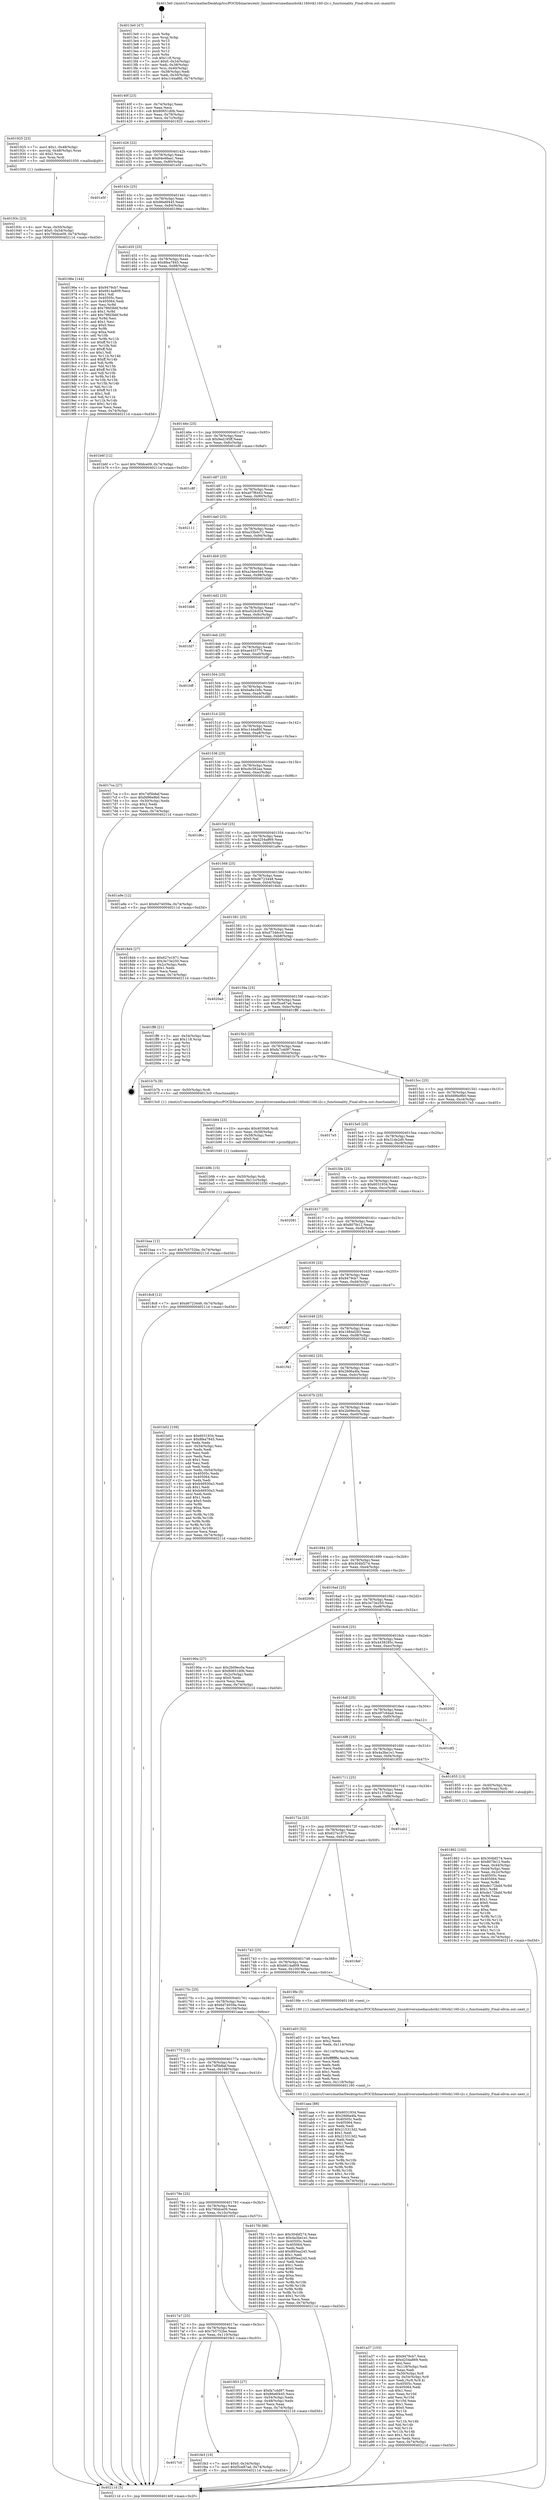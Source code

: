 digraph "0x4013e0" {
  label = "0x4013e0 (/mnt/c/Users/mathe/Desktop/tcc/POCII/binaries/extr_linuxdriversmediausbstk1160stk1160-i2c.c_functionality_Final-ollvm.out::main(0))"
  labelloc = "t"
  node[shape=record]

  Entry [label="",width=0.3,height=0.3,shape=circle,fillcolor=black,style=filled]
  "0x40140f" [label="{
     0x40140f [23]\l
     | [instrs]\l
     &nbsp;&nbsp;0x40140f \<+3\>: mov -0x74(%rbp),%eax\l
     &nbsp;&nbsp;0x401412 \<+2\>: mov %eax,%ecx\l
     &nbsp;&nbsp;0x401414 \<+6\>: sub $0x80651d0b,%ecx\l
     &nbsp;&nbsp;0x40141a \<+3\>: mov %eax,-0x78(%rbp)\l
     &nbsp;&nbsp;0x40141d \<+3\>: mov %ecx,-0x7c(%rbp)\l
     &nbsp;&nbsp;0x401420 \<+6\>: je 0000000000401925 \<main+0x545\>\l
  }"]
  "0x401925" [label="{
     0x401925 [23]\l
     | [instrs]\l
     &nbsp;&nbsp;0x401925 \<+7\>: movl $0x1,-0x48(%rbp)\l
     &nbsp;&nbsp;0x40192c \<+4\>: movslq -0x48(%rbp),%rax\l
     &nbsp;&nbsp;0x401930 \<+4\>: shl $0x2,%rax\l
     &nbsp;&nbsp;0x401934 \<+3\>: mov %rax,%rdi\l
     &nbsp;&nbsp;0x401937 \<+5\>: call 0000000000401050 \<malloc@plt\>\l
     | [calls]\l
     &nbsp;&nbsp;0x401050 \{1\} (unknown)\l
  }"]
  "0x401426" [label="{
     0x401426 [22]\l
     | [instrs]\l
     &nbsp;&nbsp;0x401426 \<+5\>: jmp 000000000040142b \<main+0x4b\>\l
     &nbsp;&nbsp;0x40142b \<+3\>: mov -0x78(%rbp),%eax\l
     &nbsp;&nbsp;0x40142e \<+5\>: sub $0x84e48aa1,%eax\l
     &nbsp;&nbsp;0x401433 \<+3\>: mov %eax,-0x80(%rbp)\l
     &nbsp;&nbsp;0x401436 \<+6\>: je 0000000000401e5f \<main+0xa7f\>\l
  }"]
  Exit [label="",width=0.3,height=0.3,shape=circle,fillcolor=black,style=filled,peripheries=2]
  "0x401e5f" [label="{
     0x401e5f\l
  }", style=dashed]
  "0x40143c" [label="{
     0x40143c [25]\l
     | [instrs]\l
     &nbsp;&nbsp;0x40143c \<+5\>: jmp 0000000000401441 \<main+0x61\>\l
     &nbsp;&nbsp;0x401441 \<+3\>: mov -0x78(%rbp),%eax\l
     &nbsp;&nbsp;0x401444 \<+5\>: sub $0x86e6f445,%eax\l
     &nbsp;&nbsp;0x401449 \<+6\>: mov %eax,-0x84(%rbp)\l
     &nbsp;&nbsp;0x40144f \<+6\>: je 000000000040196e \<main+0x58e\>\l
  }"]
  "0x4017c0" [label="{
     0x4017c0\l
  }", style=dashed]
  "0x40196e" [label="{
     0x40196e [144]\l
     | [instrs]\l
     &nbsp;&nbsp;0x40196e \<+5\>: mov $0x9479cb7,%eax\l
     &nbsp;&nbsp;0x401973 \<+5\>: mov $0x6614a809,%ecx\l
     &nbsp;&nbsp;0x401978 \<+2\>: mov $0x1,%dl\l
     &nbsp;&nbsp;0x40197a \<+7\>: mov 0x40505c,%esi\l
     &nbsp;&nbsp;0x401981 \<+7\>: mov 0x405064,%edi\l
     &nbsp;&nbsp;0x401988 \<+3\>: mov %esi,%r8d\l
     &nbsp;&nbsp;0x40198b \<+7\>: sub $0x79fd3b6f,%r8d\l
     &nbsp;&nbsp;0x401992 \<+4\>: sub $0x1,%r8d\l
     &nbsp;&nbsp;0x401996 \<+7\>: add $0x79fd3b6f,%r8d\l
     &nbsp;&nbsp;0x40199d \<+4\>: imul %r8d,%esi\l
     &nbsp;&nbsp;0x4019a1 \<+3\>: and $0x1,%esi\l
     &nbsp;&nbsp;0x4019a4 \<+3\>: cmp $0x0,%esi\l
     &nbsp;&nbsp;0x4019a7 \<+4\>: sete %r9b\l
     &nbsp;&nbsp;0x4019ab \<+3\>: cmp $0xa,%edi\l
     &nbsp;&nbsp;0x4019ae \<+4\>: setl %r10b\l
     &nbsp;&nbsp;0x4019b2 \<+3\>: mov %r9b,%r11b\l
     &nbsp;&nbsp;0x4019b5 \<+4\>: xor $0xff,%r11b\l
     &nbsp;&nbsp;0x4019b9 \<+3\>: mov %r10b,%bl\l
     &nbsp;&nbsp;0x4019bc \<+3\>: xor $0xff,%bl\l
     &nbsp;&nbsp;0x4019bf \<+3\>: xor $0x1,%dl\l
     &nbsp;&nbsp;0x4019c2 \<+3\>: mov %r11b,%r14b\l
     &nbsp;&nbsp;0x4019c5 \<+4\>: and $0xff,%r14b\l
     &nbsp;&nbsp;0x4019c9 \<+3\>: and %dl,%r9b\l
     &nbsp;&nbsp;0x4019cc \<+3\>: mov %bl,%r15b\l
     &nbsp;&nbsp;0x4019cf \<+4\>: and $0xff,%r15b\l
     &nbsp;&nbsp;0x4019d3 \<+3\>: and %dl,%r10b\l
     &nbsp;&nbsp;0x4019d6 \<+3\>: or %r9b,%r14b\l
     &nbsp;&nbsp;0x4019d9 \<+3\>: or %r10b,%r15b\l
     &nbsp;&nbsp;0x4019dc \<+3\>: xor %r15b,%r14b\l
     &nbsp;&nbsp;0x4019df \<+3\>: or %bl,%r11b\l
     &nbsp;&nbsp;0x4019e2 \<+4\>: xor $0xff,%r11b\l
     &nbsp;&nbsp;0x4019e6 \<+3\>: or $0x1,%dl\l
     &nbsp;&nbsp;0x4019e9 \<+3\>: and %dl,%r11b\l
     &nbsp;&nbsp;0x4019ec \<+3\>: or %r11b,%r14b\l
     &nbsp;&nbsp;0x4019ef \<+4\>: test $0x1,%r14b\l
     &nbsp;&nbsp;0x4019f3 \<+3\>: cmovne %ecx,%eax\l
     &nbsp;&nbsp;0x4019f6 \<+3\>: mov %eax,-0x74(%rbp)\l
     &nbsp;&nbsp;0x4019f9 \<+5\>: jmp 000000000040211d \<main+0xd3d\>\l
  }"]
  "0x401455" [label="{
     0x401455 [25]\l
     | [instrs]\l
     &nbsp;&nbsp;0x401455 \<+5\>: jmp 000000000040145a \<main+0x7a\>\l
     &nbsp;&nbsp;0x40145a \<+3\>: mov -0x78(%rbp),%eax\l
     &nbsp;&nbsp;0x40145d \<+5\>: sub $0x8fea7845,%eax\l
     &nbsp;&nbsp;0x401462 \<+6\>: mov %eax,-0x88(%rbp)\l
     &nbsp;&nbsp;0x401468 \<+6\>: je 0000000000401b6f \<main+0x78f\>\l
  }"]
  "0x401fe3" [label="{
     0x401fe3 [19]\l
     | [instrs]\l
     &nbsp;&nbsp;0x401fe3 \<+7\>: movl $0x0,-0x34(%rbp)\l
     &nbsp;&nbsp;0x401fea \<+7\>: movl $0xf5ce87ad,-0x74(%rbp)\l
     &nbsp;&nbsp;0x401ff1 \<+5\>: jmp 000000000040211d \<main+0xd3d\>\l
  }"]
  "0x401b6f" [label="{
     0x401b6f [12]\l
     | [instrs]\l
     &nbsp;&nbsp;0x401b6f \<+7\>: movl $0x790dce09,-0x74(%rbp)\l
     &nbsp;&nbsp;0x401b76 \<+5\>: jmp 000000000040211d \<main+0xd3d\>\l
  }"]
  "0x40146e" [label="{
     0x40146e [25]\l
     | [instrs]\l
     &nbsp;&nbsp;0x40146e \<+5\>: jmp 0000000000401473 \<main+0x93\>\l
     &nbsp;&nbsp;0x401473 \<+3\>: mov -0x78(%rbp),%eax\l
     &nbsp;&nbsp;0x401476 \<+5\>: sub $0x9ed195ff,%eax\l
     &nbsp;&nbsp;0x40147b \<+6\>: mov %eax,-0x8c(%rbp)\l
     &nbsp;&nbsp;0x401481 \<+6\>: je 0000000000401c8f \<main+0x8af\>\l
  }"]
  "0x401baa" [label="{
     0x401baa [12]\l
     | [instrs]\l
     &nbsp;&nbsp;0x401baa \<+7\>: movl $0x7b5752be,-0x74(%rbp)\l
     &nbsp;&nbsp;0x401bb1 \<+5\>: jmp 000000000040211d \<main+0xd3d\>\l
  }"]
  "0x401c8f" [label="{
     0x401c8f\l
  }", style=dashed]
  "0x401487" [label="{
     0x401487 [25]\l
     | [instrs]\l
     &nbsp;&nbsp;0x401487 \<+5\>: jmp 000000000040148c \<main+0xac\>\l
     &nbsp;&nbsp;0x40148c \<+3\>: mov -0x78(%rbp),%eax\l
     &nbsp;&nbsp;0x40148f \<+5\>: sub $0xa07f6443,%eax\l
     &nbsp;&nbsp;0x401494 \<+6\>: mov %eax,-0x90(%rbp)\l
     &nbsp;&nbsp;0x40149a \<+6\>: je 0000000000402111 \<main+0xd31\>\l
  }"]
  "0x401b9b" [label="{
     0x401b9b [15]\l
     | [instrs]\l
     &nbsp;&nbsp;0x401b9b \<+4\>: mov -0x50(%rbp),%rdi\l
     &nbsp;&nbsp;0x401b9f \<+6\>: mov %eax,-0x11c(%rbp)\l
     &nbsp;&nbsp;0x401ba5 \<+5\>: call 0000000000401030 \<free@plt\>\l
     | [calls]\l
     &nbsp;&nbsp;0x401030 \{1\} (unknown)\l
  }"]
  "0x402111" [label="{
     0x402111\l
  }", style=dashed]
  "0x4014a0" [label="{
     0x4014a0 [25]\l
     | [instrs]\l
     &nbsp;&nbsp;0x4014a0 \<+5\>: jmp 00000000004014a5 \<main+0xc5\>\l
     &nbsp;&nbsp;0x4014a5 \<+3\>: mov -0x78(%rbp),%eax\l
     &nbsp;&nbsp;0x4014a8 \<+5\>: sub $0xa33b4c71,%eax\l
     &nbsp;&nbsp;0x4014ad \<+6\>: mov %eax,-0x94(%rbp)\l
     &nbsp;&nbsp;0x4014b3 \<+6\>: je 0000000000401e6b \<main+0xa8b\>\l
  }"]
  "0x401b84" [label="{
     0x401b84 [23]\l
     | [instrs]\l
     &nbsp;&nbsp;0x401b84 \<+10\>: movabs $0x4030d6,%rdi\l
     &nbsp;&nbsp;0x401b8e \<+3\>: mov %eax,-0x58(%rbp)\l
     &nbsp;&nbsp;0x401b91 \<+3\>: mov -0x58(%rbp),%esi\l
     &nbsp;&nbsp;0x401b94 \<+2\>: mov $0x0,%al\l
     &nbsp;&nbsp;0x401b96 \<+5\>: call 0000000000401040 \<printf@plt\>\l
     | [calls]\l
     &nbsp;&nbsp;0x401040 \{1\} (unknown)\l
  }"]
  "0x401e6b" [label="{
     0x401e6b\l
  }", style=dashed]
  "0x4014b9" [label="{
     0x4014b9 [25]\l
     | [instrs]\l
     &nbsp;&nbsp;0x4014b9 \<+5\>: jmp 00000000004014be \<main+0xde\>\l
     &nbsp;&nbsp;0x4014be \<+3\>: mov -0x78(%rbp),%eax\l
     &nbsp;&nbsp;0x4014c1 \<+5\>: sub $0xa34ee5e4,%eax\l
     &nbsp;&nbsp;0x4014c6 \<+6\>: mov %eax,-0x98(%rbp)\l
     &nbsp;&nbsp;0x4014cc \<+6\>: je 0000000000401bb6 \<main+0x7d6\>\l
  }"]
  "0x401a37" [label="{
     0x401a37 [103]\l
     | [instrs]\l
     &nbsp;&nbsp;0x401a37 \<+5\>: mov $0x9479cb7,%ecx\l
     &nbsp;&nbsp;0x401a3c \<+5\>: mov $0xd254a869,%edx\l
     &nbsp;&nbsp;0x401a41 \<+2\>: xor %esi,%esi\l
     &nbsp;&nbsp;0x401a43 \<+6\>: mov -0x118(%rbp),%edi\l
     &nbsp;&nbsp;0x401a49 \<+3\>: imul %eax,%edi\l
     &nbsp;&nbsp;0x401a4c \<+4\>: mov -0x50(%rbp),%r8\l
     &nbsp;&nbsp;0x401a50 \<+4\>: movslq -0x54(%rbp),%r9\l
     &nbsp;&nbsp;0x401a54 \<+4\>: mov %edi,(%r8,%r9,4)\l
     &nbsp;&nbsp;0x401a58 \<+7\>: mov 0x40505c,%eax\l
     &nbsp;&nbsp;0x401a5f \<+7\>: mov 0x405064,%edi\l
     &nbsp;&nbsp;0x401a66 \<+3\>: sub $0x1,%esi\l
     &nbsp;&nbsp;0x401a69 \<+3\>: mov %eax,%r10d\l
     &nbsp;&nbsp;0x401a6c \<+3\>: add %esi,%r10d\l
     &nbsp;&nbsp;0x401a6f \<+4\>: imul %r10d,%eax\l
     &nbsp;&nbsp;0x401a73 \<+3\>: and $0x1,%eax\l
     &nbsp;&nbsp;0x401a76 \<+3\>: cmp $0x0,%eax\l
     &nbsp;&nbsp;0x401a79 \<+4\>: sete %r11b\l
     &nbsp;&nbsp;0x401a7d \<+3\>: cmp $0xa,%edi\l
     &nbsp;&nbsp;0x401a80 \<+3\>: setl %bl\l
     &nbsp;&nbsp;0x401a83 \<+3\>: mov %r11b,%r14b\l
     &nbsp;&nbsp;0x401a86 \<+3\>: and %bl,%r14b\l
     &nbsp;&nbsp;0x401a89 \<+3\>: xor %bl,%r11b\l
     &nbsp;&nbsp;0x401a8c \<+3\>: or %r11b,%r14b\l
     &nbsp;&nbsp;0x401a8f \<+4\>: test $0x1,%r14b\l
     &nbsp;&nbsp;0x401a93 \<+3\>: cmovne %edx,%ecx\l
     &nbsp;&nbsp;0x401a96 \<+3\>: mov %ecx,-0x74(%rbp)\l
     &nbsp;&nbsp;0x401a99 \<+5\>: jmp 000000000040211d \<main+0xd3d\>\l
  }"]
  "0x401bb6" [label="{
     0x401bb6\l
  }", style=dashed]
  "0x4014d2" [label="{
     0x4014d2 [25]\l
     | [instrs]\l
     &nbsp;&nbsp;0x4014d2 \<+5\>: jmp 00000000004014d7 \<main+0xf7\>\l
     &nbsp;&nbsp;0x4014d7 \<+3\>: mov -0x78(%rbp),%eax\l
     &nbsp;&nbsp;0x4014da \<+5\>: sub $0xa524cf24,%eax\l
     &nbsp;&nbsp;0x4014df \<+6\>: mov %eax,-0x9c(%rbp)\l
     &nbsp;&nbsp;0x4014e5 \<+6\>: je 0000000000401fd7 \<main+0xbf7\>\l
  }"]
  "0x401a03" [label="{
     0x401a03 [52]\l
     | [instrs]\l
     &nbsp;&nbsp;0x401a03 \<+2\>: xor %ecx,%ecx\l
     &nbsp;&nbsp;0x401a05 \<+5\>: mov $0x2,%edx\l
     &nbsp;&nbsp;0x401a0a \<+6\>: mov %edx,-0x114(%rbp)\l
     &nbsp;&nbsp;0x401a10 \<+1\>: cltd\l
     &nbsp;&nbsp;0x401a11 \<+6\>: mov -0x114(%rbp),%esi\l
     &nbsp;&nbsp;0x401a17 \<+2\>: idiv %esi\l
     &nbsp;&nbsp;0x401a19 \<+6\>: imul $0xfffffffe,%edx,%edx\l
     &nbsp;&nbsp;0x401a1f \<+2\>: mov %ecx,%edi\l
     &nbsp;&nbsp;0x401a21 \<+2\>: sub %edx,%edi\l
     &nbsp;&nbsp;0x401a23 \<+2\>: mov %ecx,%edx\l
     &nbsp;&nbsp;0x401a25 \<+3\>: sub $0x1,%edx\l
     &nbsp;&nbsp;0x401a28 \<+2\>: add %edx,%edi\l
     &nbsp;&nbsp;0x401a2a \<+2\>: sub %edi,%ecx\l
     &nbsp;&nbsp;0x401a2c \<+6\>: mov %ecx,-0x118(%rbp)\l
     &nbsp;&nbsp;0x401a32 \<+5\>: call 0000000000401160 \<next_i\>\l
     | [calls]\l
     &nbsp;&nbsp;0x401160 \{1\} (/mnt/c/Users/mathe/Desktop/tcc/POCII/binaries/extr_linuxdriversmediausbstk1160stk1160-i2c.c_functionality_Final-ollvm.out::next_i)\l
  }"]
  "0x401fd7" [label="{
     0x401fd7\l
  }", style=dashed]
  "0x4014eb" [label="{
     0x4014eb [25]\l
     | [instrs]\l
     &nbsp;&nbsp;0x4014eb \<+5\>: jmp 00000000004014f0 \<main+0x110\>\l
     &nbsp;&nbsp;0x4014f0 \<+3\>: mov -0x78(%rbp),%eax\l
     &nbsp;&nbsp;0x4014f3 \<+5\>: sub $0xae453775,%eax\l
     &nbsp;&nbsp;0x4014f8 \<+6\>: mov %eax,-0xa0(%rbp)\l
     &nbsp;&nbsp;0x4014fe \<+6\>: je 0000000000401bff \<main+0x81f\>\l
  }"]
  "0x4017a7" [label="{
     0x4017a7 [25]\l
     | [instrs]\l
     &nbsp;&nbsp;0x4017a7 \<+5\>: jmp 00000000004017ac \<main+0x3cc\>\l
     &nbsp;&nbsp;0x4017ac \<+3\>: mov -0x78(%rbp),%eax\l
     &nbsp;&nbsp;0x4017af \<+5\>: sub $0x7b5752be,%eax\l
     &nbsp;&nbsp;0x4017b4 \<+6\>: mov %eax,-0x110(%rbp)\l
     &nbsp;&nbsp;0x4017ba \<+6\>: je 0000000000401fe3 \<main+0xc03\>\l
  }"]
  "0x401bff" [label="{
     0x401bff\l
  }", style=dashed]
  "0x401504" [label="{
     0x401504 [25]\l
     | [instrs]\l
     &nbsp;&nbsp;0x401504 \<+5\>: jmp 0000000000401509 \<main+0x129\>\l
     &nbsp;&nbsp;0x401509 \<+3\>: mov -0x78(%rbp),%eax\l
     &nbsp;&nbsp;0x40150c \<+5\>: sub $0xba8e1b9c,%eax\l
     &nbsp;&nbsp;0x401511 \<+6\>: mov %eax,-0xa4(%rbp)\l
     &nbsp;&nbsp;0x401517 \<+6\>: je 0000000000401d60 \<main+0x980\>\l
  }"]
  "0x401953" [label="{
     0x401953 [27]\l
     | [instrs]\l
     &nbsp;&nbsp;0x401953 \<+5\>: mov $0xfa7cdd97,%eax\l
     &nbsp;&nbsp;0x401958 \<+5\>: mov $0x86e6f445,%ecx\l
     &nbsp;&nbsp;0x40195d \<+3\>: mov -0x54(%rbp),%edx\l
     &nbsp;&nbsp;0x401960 \<+3\>: cmp -0x48(%rbp),%edx\l
     &nbsp;&nbsp;0x401963 \<+3\>: cmovl %ecx,%eax\l
     &nbsp;&nbsp;0x401966 \<+3\>: mov %eax,-0x74(%rbp)\l
     &nbsp;&nbsp;0x401969 \<+5\>: jmp 000000000040211d \<main+0xd3d\>\l
  }"]
  "0x401d60" [label="{
     0x401d60\l
  }", style=dashed]
  "0x40151d" [label="{
     0x40151d [25]\l
     | [instrs]\l
     &nbsp;&nbsp;0x40151d \<+5\>: jmp 0000000000401522 \<main+0x142\>\l
     &nbsp;&nbsp;0x401522 \<+3\>: mov -0x78(%rbp),%eax\l
     &nbsp;&nbsp;0x401525 \<+5\>: sub $0xc144a8fd,%eax\l
     &nbsp;&nbsp;0x40152a \<+6\>: mov %eax,-0xa8(%rbp)\l
     &nbsp;&nbsp;0x401530 \<+6\>: je 00000000004017ca \<main+0x3ea\>\l
  }"]
  "0x40193c" [label="{
     0x40193c [23]\l
     | [instrs]\l
     &nbsp;&nbsp;0x40193c \<+4\>: mov %rax,-0x50(%rbp)\l
     &nbsp;&nbsp;0x401940 \<+7\>: movl $0x0,-0x54(%rbp)\l
     &nbsp;&nbsp;0x401947 \<+7\>: movl $0x790dce09,-0x74(%rbp)\l
     &nbsp;&nbsp;0x40194e \<+5\>: jmp 000000000040211d \<main+0xd3d\>\l
  }"]
  "0x4017ca" [label="{
     0x4017ca [27]\l
     | [instrs]\l
     &nbsp;&nbsp;0x4017ca \<+5\>: mov $0x74f5b8af,%eax\l
     &nbsp;&nbsp;0x4017cf \<+5\>: mov $0xfd96e9b0,%ecx\l
     &nbsp;&nbsp;0x4017d4 \<+3\>: mov -0x30(%rbp),%edx\l
     &nbsp;&nbsp;0x4017d7 \<+3\>: cmp $0x2,%edx\l
     &nbsp;&nbsp;0x4017da \<+3\>: cmovne %ecx,%eax\l
     &nbsp;&nbsp;0x4017dd \<+3\>: mov %eax,-0x74(%rbp)\l
     &nbsp;&nbsp;0x4017e0 \<+5\>: jmp 000000000040211d \<main+0xd3d\>\l
  }"]
  "0x401536" [label="{
     0x401536 [25]\l
     | [instrs]\l
     &nbsp;&nbsp;0x401536 \<+5\>: jmp 000000000040153b \<main+0x15b\>\l
     &nbsp;&nbsp;0x40153b \<+3\>: mov -0x78(%rbp),%eax\l
     &nbsp;&nbsp;0x40153e \<+5\>: sub $0xcbc582aa,%eax\l
     &nbsp;&nbsp;0x401543 \<+6\>: mov %eax,-0xac(%rbp)\l
     &nbsp;&nbsp;0x401549 \<+6\>: je 0000000000401d6c \<main+0x98c\>\l
  }"]
  "0x40211d" [label="{
     0x40211d [5]\l
     | [instrs]\l
     &nbsp;&nbsp;0x40211d \<+5\>: jmp 000000000040140f \<main+0x2f\>\l
  }"]
  "0x4013e0" [label="{
     0x4013e0 [47]\l
     | [instrs]\l
     &nbsp;&nbsp;0x4013e0 \<+1\>: push %rbp\l
     &nbsp;&nbsp;0x4013e1 \<+3\>: mov %rsp,%rbp\l
     &nbsp;&nbsp;0x4013e4 \<+2\>: push %r15\l
     &nbsp;&nbsp;0x4013e6 \<+2\>: push %r14\l
     &nbsp;&nbsp;0x4013e8 \<+2\>: push %r13\l
     &nbsp;&nbsp;0x4013ea \<+2\>: push %r12\l
     &nbsp;&nbsp;0x4013ec \<+1\>: push %rbx\l
     &nbsp;&nbsp;0x4013ed \<+7\>: sub $0x118,%rsp\l
     &nbsp;&nbsp;0x4013f4 \<+7\>: movl $0x0,-0x34(%rbp)\l
     &nbsp;&nbsp;0x4013fb \<+3\>: mov %edi,-0x38(%rbp)\l
     &nbsp;&nbsp;0x4013fe \<+4\>: mov %rsi,-0x40(%rbp)\l
     &nbsp;&nbsp;0x401402 \<+3\>: mov -0x38(%rbp),%edi\l
     &nbsp;&nbsp;0x401405 \<+3\>: mov %edi,-0x30(%rbp)\l
     &nbsp;&nbsp;0x401408 \<+7\>: movl $0xc144a8fd,-0x74(%rbp)\l
  }"]
  "0x401862" [label="{
     0x401862 [102]\l
     | [instrs]\l
     &nbsp;&nbsp;0x401862 \<+5\>: mov $0x304bf274,%ecx\l
     &nbsp;&nbsp;0x401867 \<+5\>: mov $0x807fe12,%edx\l
     &nbsp;&nbsp;0x40186c \<+3\>: mov %eax,-0x44(%rbp)\l
     &nbsp;&nbsp;0x40186f \<+3\>: mov -0x44(%rbp),%eax\l
     &nbsp;&nbsp;0x401872 \<+3\>: mov %eax,-0x2c(%rbp)\l
     &nbsp;&nbsp;0x401875 \<+7\>: mov 0x40505c,%eax\l
     &nbsp;&nbsp;0x40187c \<+7\>: mov 0x405064,%esi\l
     &nbsp;&nbsp;0x401883 \<+3\>: mov %eax,%r8d\l
     &nbsp;&nbsp;0x401886 \<+7\>: add $0xde172bdd,%r8d\l
     &nbsp;&nbsp;0x40188d \<+4\>: sub $0x1,%r8d\l
     &nbsp;&nbsp;0x401891 \<+7\>: sub $0xde172bdd,%r8d\l
     &nbsp;&nbsp;0x401898 \<+4\>: imul %r8d,%eax\l
     &nbsp;&nbsp;0x40189c \<+3\>: and $0x1,%eax\l
     &nbsp;&nbsp;0x40189f \<+3\>: cmp $0x0,%eax\l
     &nbsp;&nbsp;0x4018a2 \<+4\>: sete %r9b\l
     &nbsp;&nbsp;0x4018a6 \<+3\>: cmp $0xa,%esi\l
     &nbsp;&nbsp;0x4018a9 \<+4\>: setl %r10b\l
     &nbsp;&nbsp;0x4018ad \<+3\>: mov %r9b,%r11b\l
     &nbsp;&nbsp;0x4018b0 \<+3\>: and %r10b,%r11b\l
     &nbsp;&nbsp;0x4018b3 \<+3\>: xor %r10b,%r9b\l
     &nbsp;&nbsp;0x4018b6 \<+3\>: or %r9b,%r11b\l
     &nbsp;&nbsp;0x4018b9 \<+4\>: test $0x1,%r11b\l
     &nbsp;&nbsp;0x4018bd \<+3\>: cmovne %edx,%ecx\l
     &nbsp;&nbsp;0x4018c0 \<+3\>: mov %ecx,-0x74(%rbp)\l
     &nbsp;&nbsp;0x4018c3 \<+5\>: jmp 000000000040211d \<main+0xd3d\>\l
  }"]
  "0x401d6c" [label="{
     0x401d6c\l
  }", style=dashed]
  "0x40154f" [label="{
     0x40154f [25]\l
     | [instrs]\l
     &nbsp;&nbsp;0x40154f \<+5\>: jmp 0000000000401554 \<main+0x174\>\l
     &nbsp;&nbsp;0x401554 \<+3\>: mov -0x78(%rbp),%eax\l
     &nbsp;&nbsp;0x401557 \<+5\>: sub $0xd254a869,%eax\l
     &nbsp;&nbsp;0x40155c \<+6\>: mov %eax,-0xb0(%rbp)\l
     &nbsp;&nbsp;0x401562 \<+6\>: je 0000000000401a9e \<main+0x6be\>\l
  }"]
  "0x40178e" [label="{
     0x40178e [25]\l
     | [instrs]\l
     &nbsp;&nbsp;0x40178e \<+5\>: jmp 0000000000401793 \<main+0x3b3\>\l
     &nbsp;&nbsp;0x401793 \<+3\>: mov -0x78(%rbp),%eax\l
     &nbsp;&nbsp;0x401796 \<+5\>: sub $0x790dce09,%eax\l
     &nbsp;&nbsp;0x40179b \<+6\>: mov %eax,-0x10c(%rbp)\l
     &nbsp;&nbsp;0x4017a1 \<+6\>: je 0000000000401953 \<main+0x573\>\l
  }"]
  "0x401a9e" [label="{
     0x401a9e [12]\l
     | [instrs]\l
     &nbsp;&nbsp;0x401a9e \<+7\>: movl $0x6d74059a,-0x74(%rbp)\l
     &nbsp;&nbsp;0x401aa5 \<+5\>: jmp 000000000040211d \<main+0xd3d\>\l
  }"]
  "0x401568" [label="{
     0x401568 [25]\l
     | [instrs]\l
     &nbsp;&nbsp;0x401568 \<+5\>: jmp 000000000040156d \<main+0x18d\>\l
     &nbsp;&nbsp;0x40156d \<+3\>: mov -0x78(%rbp),%eax\l
     &nbsp;&nbsp;0x401570 \<+5\>: sub $0xd6723448,%eax\l
     &nbsp;&nbsp;0x401575 \<+6\>: mov %eax,-0xb4(%rbp)\l
     &nbsp;&nbsp;0x40157b \<+6\>: je 00000000004018d4 \<main+0x4f4\>\l
  }"]
  "0x4017fd" [label="{
     0x4017fd [88]\l
     | [instrs]\l
     &nbsp;&nbsp;0x4017fd \<+5\>: mov $0x304bf274,%eax\l
     &nbsp;&nbsp;0x401802 \<+5\>: mov $0x4a3be1e1,%ecx\l
     &nbsp;&nbsp;0x401807 \<+7\>: mov 0x40505c,%edx\l
     &nbsp;&nbsp;0x40180e \<+7\>: mov 0x405064,%esi\l
     &nbsp;&nbsp;0x401815 \<+2\>: mov %edx,%edi\l
     &nbsp;&nbsp;0x401817 \<+6\>: add $0x895ea245,%edi\l
     &nbsp;&nbsp;0x40181d \<+3\>: sub $0x1,%edi\l
     &nbsp;&nbsp;0x401820 \<+6\>: sub $0x895ea245,%edi\l
     &nbsp;&nbsp;0x401826 \<+3\>: imul %edi,%edx\l
     &nbsp;&nbsp;0x401829 \<+3\>: and $0x1,%edx\l
     &nbsp;&nbsp;0x40182c \<+3\>: cmp $0x0,%edx\l
     &nbsp;&nbsp;0x40182f \<+4\>: sete %r8b\l
     &nbsp;&nbsp;0x401833 \<+3\>: cmp $0xa,%esi\l
     &nbsp;&nbsp;0x401836 \<+4\>: setl %r9b\l
     &nbsp;&nbsp;0x40183a \<+3\>: mov %r8b,%r10b\l
     &nbsp;&nbsp;0x40183d \<+3\>: and %r9b,%r10b\l
     &nbsp;&nbsp;0x401840 \<+3\>: xor %r9b,%r8b\l
     &nbsp;&nbsp;0x401843 \<+3\>: or %r8b,%r10b\l
     &nbsp;&nbsp;0x401846 \<+4\>: test $0x1,%r10b\l
     &nbsp;&nbsp;0x40184a \<+3\>: cmovne %ecx,%eax\l
     &nbsp;&nbsp;0x40184d \<+3\>: mov %eax,-0x74(%rbp)\l
     &nbsp;&nbsp;0x401850 \<+5\>: jmp 000000000040211d \<main+0xd3d\>\l
  }"]
  "0x4018d4" [label="{
     0x4018d4 [27]\l
     | [instrs]\l
     &nbsp;&nbsp;0x4018d4 \<+5\>: mov $0x627e1871,%eax\l
     &nbsp;&nbsp;0x4018d9 \<+5\>: mov $0x3e73e250,%ecx\l
     &nbsp;&nbsp;0x4018de \<+3\>: mov -0x2c(%rbp),%edx\l
     &nbsp;&nbsp;0x4018e1 \<+3\>: cmp $0x1,%edx\l
     &nbsp;&nbsp;0x4018e4 \<+3\>: cmovl %ecx,%eax\l
     &nbsp;&nbsp;0x4018e7 \<+3\>: mov %eax,-0x74(%rbp)\l
     &nbsp;&nbsp;0x4018ea \<+5\>: jmp 000000000040211d \<main+0xd3d\>\l
  }"]
  "0x401581" [label="{
     0x401581 [25]\l
     | [instrs]\l
     &nbsp;&nbsp;0x401581 \<+5\>: jmp 0000000000401586 \<main+0x1a6\>\l
     &nbsp;&nbsp;0x401586 \<+3\>: mov -0x78(%rbp),%eax\l
     &nbsp;&nbsp;0x401589 \<+5\>: sub $0xd7346cc0,%eax\l
     &nbsp;&nbsp;0x40158e \<+6\>: mov %eax,-0xb8(%rbp)\l
     &nbsp;&nbsp;0x401594 \<+6\>: je 00000000004020a0 \<main+0xcc0\>\l
  }"]
  "0x401775" [label="{
     0x401775 [25]\l
     | [instrs]\l
     &nbsp;&nbsp;0x401775 \<+5\>: jmp 000000000040177a \<main+0x39a\>\l
     &nbsp;&nbsp;0x40177a \<+3\>: mov -0x78(%rbp),%eax\l
     &nbsp;&nbsp;0x40177d \<+5\>: sub $0x74f5b8af,%eax\l
     &nbsp;&nbsp;0x401782 \<+6\>: mov %eax,-0x108(%rbp)\l
     &nbsp;&nbsp;0x401788 \<+6\>: je 00000000004017fd \<main+0x41d\>\l
  }"]
  "0x4020a0" [label="{
     0x4020a0\l
  }", style=dashed]
  "0x40159a" [label="{
     0x40159a [25]\l
     | [instrs]\l
     &nbsp;&nbsp;0x40159a \<+5\>: jmp 000000000040159f \<main+0x1bf\>\l
     &nbsp;&nbsp;0x40159f \<+3\>: mov -0x78(%rbp),%eax\l
     &nbsp;&nbsp;0x4015a2 \<+5\>: sub $0xf5ce87ad,%eax\l
     &nbsp;&nbsp;0x4015a7 \<+6\>: mov %eax,-0xbc(%rbp)\l
     &nbsp;&nbsp;0x4015ad \<+6\>: je 0000000000401ff6 \<main+0xc16\>\l
  }"]
  "0x401aaa" [label="{
     0x401aaa [88]\l
     | [instrs]\l
     &nbsp;&nbsp;0x401aaa \<+5\>: mov $0x6031934,%eax\l
     &nbsp;&nbsp;0x401aaf \<+5\>: mov $0x29d6a4fa,%ecx\l
     &nbsp;&nbsp;0x401ab4 \<+7\>: mov 0x40505c,%edx\l
     &nbsp;&nbsp;0x401abb \<+7\>: mov 0x405064,%esi\l
     &nbsp;&nbsp;0x401ac2 \<+2\>: mov %edx,%edi\l
     &nbsp;&nbsp;0x401ac4 \<+6\>: add $0x215313d2,%edi\l
     &nbsp;&nbsp;0x401aca \<+3\>: sub $0x1,%edi\l
     &nbsp;&nbsp;0x401acd \<+6\>: sub $0x215313d2,%edi\l
     &nbsp;&nbsp;0x401ad3 \<+3\>: imul %edi,%edx\l
     &nbsp;&nbsp;0x401ad6 \<+3\>: and $0x1,%edx\l
     &nbsp;&nbsp;0x401ad9 \<+3\>: cmp $0x0,%edx\l
     &nbsp;&nbsp;0x401adc \<+4\>: sete %r8b\l
     &nbsp;&nbsp;0x401ae0 \<+3\>: cmp $0xa,%esi\l
     &nbsp;&nbsp;0x401ae3 \<+4\>: setl %r9b\l
     &nbsp;&nbsp;0x401ae7 \<+3\>: mov %r8b,%r10b\l
     &nbsp;&nbsp;0x401aea \<+3\>: and %r9b,%r10b\l
     &nbsp;&nbsp;0x401aed \<+3\>: xor %r9b,%r8b\l
     &nbsp;&nbsp;0x401af0 \<+3\>: or %r8b,%r10b\l
     &nbsp;&nbsp;0x401af3 \<+4\>: test $0x1,%r10b\l
     &nbsp;&nbsp;0x401af7 \<+3\>: cmovne %ecx,%eax\l
     &nbsp;&nbsp;0x401afa \<+3\>: mov %eax,-0x74(%rbp)\l
     &nbsp;&nbsp;0x401afd \<+5\>: jmp 000000000040211d \<main+0xd3d\>\l
  }"]
  "0x401ff6" [label="{
     0x401ff6 [21]\l
     | [instrs]\l
     &nbsp;&nbsp;0x401ff6 \<+3\>: mov -0x34(%rbp),%eax\l
     &nbsp;&nbsp;0x401ff9 \<+7\>: add $0x118,%rsp\l
     &nbsp;&nbsp;0x402000 \<+1\>: pop %rbx\l
     &nbsp;&nbsp;0x402001 \<+2\>: pop %r12\l
     &nbsp;&nbsp;0x402003 \<+2\>: pop %r13\l
     &nbsp;&nbsp;0x402005 \<+2\>: pop %r14\l
     &nbsp;&nbsp;0x402007 \<+2\>: pop %r15\l
     &nbsp;&nbsp;0x402009 \<+1\>: pop %rbp\l
     &nbsp;&nbsp;0x40200a \<+1\>: ret\l
  }"]
  "0x4015b3" [label="{
     0x4015b3 [25]\l
     | [instrs]\l
     &nbsp;&nbsp;0x4015b3 \<+5\>: jmp 00000000004015b8 \<main+0x1d8\>\l
     &nbsp;&nbsp;0x4015b8 \<+3\>: mov -0x78(%rbp),%eax\l
     &nbsp;&nbsp;0x4015bb \<+5\>: sub $0xfa7cdd97,%eax\l
     &nbsp;&nbsp;0x4015c0 \<+6\>: mov %eax,-0xc0(%rbp)\l
     &nbsp;&nbsp;0x4015c6 \<+6\>: je 0000000000401b7b \<main+0x79b\>\l
  }"]
  "0x40175c" [label="{
     0x40175c [25]\l
     | [instrs]\l
     &nbsp;&nbsp;0x40175c \<+5\>: jmp 0000000000401761 \<main+0x381\>\l
     &nbsp;&nbsp;0x401761 \<+3\>: mov -0x78(%rbp),%eax\l
     &nbsp;&nbsp;0x401764 \<+5\>: sub $0x6d74059a,%eax\l
     &nbsp;&nbsp;0x401769 \<+6\>: mov %eax,-0x104(%rbp)\l
     &nbsp;&nbsp;0x40176f \<+6\>: je 0000000000401aaa \<main+0x6ca\>\l
  }"]
  "0x401b7b" [label="{
     0x401b7b [9]\l
     | [instrs]\l
     &nbsp;&nbsp;0x401b7b \<+4\>: mov -0x50(%rbp),%rdi\l
     &nbsp;&nbsp;0x401b7f \<+5\>: call 00000000004013c0 \<functionality\>\l
     | [calls]\l
     &nbsp;&nbsp;0x4013c0 \{1\} (/mnt/c/Users/mathe/Desktop/tcc/POCII/binaries/extr_linuxdriversmediausbstk1160stk1160-i2c.c_functionality_Final-ollvm.out::functionality)\l
  }"]
  "0x4015cc" [label="{
     0x4015cc [25]\l
     | [instrs]\l
     &nbsp;&nbsp;0x4015cc \<+5\>: jmp 00000000004015d1 \<main+0x1f1\>\l
     &nbsp;&nbsp;0x4015d1 \<+3\>: mov -0x78(%rbp),%eax\l
     &nbsp;&nbsp;0x4015d4 \<+5\>: sub $0xfd96e9b0,%eax\l
     &nbsp;&nbsp;0x4015d9 \<+6\>: mov %eax,-0xc4(%rbp)\l
     &nbsp;&nbsp;0x4015df \<+6\>: je 00000000004017e5 \<main+0x405\>\l
  }"]
  "0x4019fe" [label="{
     0x4019fe [5]\l
     | [instrs]\l
     &nbsp;&nbsp;0x4019fe \<+5\>: call 0000000000401160 \<next_i\>\l
     | [calls]\l
     &nbsp;&nbsp;0x401160 \{1\} (/mnt/c/Users/mathe/Desktop/tcc/POCII/binaries/extr_linuxdriversmediausbstk1160stk1160-i2c.c_functionality_Final-ollvm.out::next_i)\l
  }"]
  "0x4017e5" [label="{
     0x4017e5\l
  }", style=dashed]
  "0x4015e5" [label="{
     0x4015e5 [25]\l
     | [instrs]\l
     &nbsp;&nbsp;0x4015e5 \<+5\>: jmp 00000000004015ea \<main+0x20a\>\l
     &nbsp;&nbsp;0x4015ea \<+3\>: mov -0x78(%rbp),%eax\l
     &nbsp;&nbsp;0x4015ed \<+5\>: sub $0x31de2d0,%eax\l
     &nbsp;&nbsp;0x4015f2 \<+6\>: mov %eax,-0xc8(%rbp)\l
     &nbsp;&nbsp;0x4015f8 \<+6\>: je 0000000000401be4 \<main+0x804\>\l
  }"]
  "0x401743" [label="{
     0x401743 [25]\l
     | [instrs]\l
     &nbsp;&nbsp;0x401743 \<+5\>: jmp 0000000000401748 \<main+0x368\>\l
     &nbsp;&nbsp;0x401748 \<+3\>: mov -0x78(%rbp),%eax\l
     &nbsp;&nbsp;0x40174b \<+5\>: sub $0x6614a809,%eax\l
     &nbsp;&nbsp;0x401750 \<+6\>: mov %eax,-0x100(%rbp)\l
     &nbsp;&nbsp;0x401756 \<+6\>: je 00000000004019fe \<main+0x61e\>\l
  }"]
  "0x401be4" [label="{
     0x401be4\l
  }", style=dashed]
  "0x4015fe" [label="{
     0x4015fe [25]\l
     | [instrs]\l
     &nbsp;&nbsp;0x4015fe \<+5\>: jmp 0000000000401603 \<main+0x223\>\l
     &nbsp;&nbsp;0x401603 \<+3\>: mov -0x78(%rbp),%eax\l
     &nbsp;&nbsp;0x401606 \<+5\>: sub $0x6031934,%eax\l
     &nbsp;&nbsp;0x40160b \<+6\>: mov %eax,-0xcc(%rbp)\l
     &nbsp;&nbsp;0x401611 \<+6\>: je 0000000000402081 \<main+0xca1\>\l
  }"]
  "0x4018ef" [label="{
     0x4018ef\l
  }", style=dashed]
  "0x402081" [label="{
     0x402081\l
  }", style=dashed]
  "0x401617" [label="{
     0x401617 [25]\l
     | [instrs]\l
     &nbsp;&nbsp;0x401617 \<+5\>: jmp 000000000040161c \<main+0x23c\>\l
     &nbsp;&nbsp;0x40161c \<+3\>: mov -0x78(%rbp),%eax\l
     &nbsp;&nbsp;0x40161f \<+5\>: sub $0x807fe12,%eax\l
     &nbsp;&nbsp;0x401624 \<+6\>: mov %eax,-0xd0(%rbp)\l
     &nbsp;&nbsp;0x40162a \<+6\>: je 00000000004018c8 \<main+0x4e8\>\l
  }"]
  "0x40172a" [label="{
     0x40172a [25]\l
     | [instrs]\l
     &nbsp;&nbsp;0x40172a \<+5\>: jmp 000000000040172f \<main+0x34f\>\l
     &nbsp;&nbsp;0x40172f \<+3\>: mov -0x78(%rbp),%eax\l
     &nbsp;&nbsp;0x401732 \<+5\>: sub $0x627e1871,%eax\l
     &nbsp;&nbsp;0x401737 \<+6\>: mov %eax,-0xfc(%rbp)\l
     &nbsp;&nbsp;0x40173d \<+6\>: je 00000000004018ef \<main+0x50f\>\l
  }"]
  "0x4018c8" [label="{
     0x4018c8 [12]\l
     | [instrs]\l
     &nbsp;&nbsp;0x4018c8 \<+7\>: movl $0xd6723448,-0x74(%rbp)\l
     &nbsp;&nbsp;0x4018cf \<+5\>: jmp 000000000040211d \<main+0xd3d\>\l
  }"]
  "0x401630" [label="{
     0x401630 [25]\l
     | [instrs]\l
     &nbsp;&nbsp;0x401630 \<+5\>: jmp 0000000000401635 \<main+0x255\>\l
     &nbsp;&nbsp;0x401635 \<+3\>: mov -0x78(%rbp),%eax\l
     &nbsp;&nbsp;0x401638 \<+5\>: sub $0x9479cb7,%eax\l
     &nbsp;&nbsp;0x40163d \<+6\>: mov %eax,-0xd4(%rbp)\l
     &nbsp;&nbsp;0x401643 \<+6\>: je 0000000000402027 \<main+0xc47\>\l
  }"]
  "0x401eb2" [label="{
     0x401eb2\l
  }", style=dashed]
  "0x402027" [label="{
     0x402027\l
  }", style=dashed]
  "0x401649" [label="{
     0x401649 [25]\l
     | [instrs]\l
     &nbsp;&nbsp;0x401649 \<+5\>: jmp 000000000040164e \<main+0x26e\>\l
     &nbsp;&nbsp;0x40164e \<+3\>: mov -0x78(%rbp),%eax\l
     &nbsp;&nbsp;0x401651 \<+5\>: sub $0x1684d283,%eax\l
     &nbsp;&nbsp;0x401656 \<+6\>: mov %eax,-0xd8(%rbp)\l
     &nbsp;&nbsp;0x40165c \<+6\>: je 0000000000401f42 \<main+0xb62\>\l
  }"]
  "0x401711" [label="{
     0x401711 [25]\l
     | [instrs]\l
     &nbsp;&nbsp;0x401711 \<+5\>: jmp 0000000000401716 \<main+0x336\>\l
     &nbsp;&nbsp;0x401716 \<+3\>: mov -0x78(%rbp),%eax\l
     &nbsp;&nbsp;0x401719 \<+5\>: sub $0x5137daa1,%eax\l
     &nbsp;&nbsp;0x40171e \<+6\>: mov %eax,-0xf8(%rbp)\l
     &nbsp;&nbsp;0x401724 \<+6\>: je 0000000000401eb2 \<main+0xad2\>\l
  }"]
  "0x401f42" [label="{
     0x401f42\l
  }", style=dashed]
  "0x401662" [label="{
     0x401662 [25]\l
     | [instrs]\l
     &nbsp;&nbsp;0x401662 \<+5\>: jmp 0000000000401667 \<main+0x287\>\l
     &nbsp;&nbsp;0x401667 \<+3\>: mov -0x78(%rbp),%eax\l
     &nbsp;&nbsp;0x40166a \<+5\>: sub $0x29d6a4fa,%eax\l
     &nbsp;&nbsp;0x40166f \<+6\>: mov %eax,-0xdc(%rbp)\l
     &nbsp;&nbsp;0x401675 \<+6\>: je 0000000000401b02 \<main+0x722\>\l
  }"]
  "0x401855" [label="{
     0x401855 [13]\l
     | [instrs]\l
     &nbsp;&nbsp;0x401855 \<+4\>: mov -0x40(%rbp),%rax\l
     &nbsp;&nbsp;0x401859 \<+4\>: mov 0x8(%rax),%rdi\l
     &nbsp;&nbsp;0x40185d \<+5\>: call 0000000000401060 \<atoi@plt\>\l
     | [calls]\l
     &nbsp;&nbsp;0x401060 \{1\} (unknown)\l
  }"]
  "0x401b02" [label="{
     0x401b02 [109]\l
     | [instrs]\l
     &nbsp;&nbsp;0x401b02 \<+5\>: mov $0x6031934,%eax\l
     &nbsp;&nbsp;0x401b07 \<+5\>: mov $0x8fea7845,%ecx\l
     &nbsp;&nbsp;0x401b0c \<+2\>: xor %edx,%edx\l
     &nbsp;&nbsp;0x401b0e \<+3\>: mov -0x54(%rbp),%esi\l
     &nbsp;&nbsp;0x401b11 \<+2\>: mov %edx,%edi\l
     &nbsp;&nbsp;0x401b13 \<+2\>: sub %esi,%edi\l
     &nbsp;&nbsp;0x401b15 \<+2\>: mov %edx,%esi\l
     &nbsp;&nbsp;0x401b17 \<+3\>: sub $0x1,%esi\l
     &nbsp;&nbsp;0x401b1a \<+2\>: add %esi,%edi\l
     &nbsp;&nbsp;0x401b1c \<+2\>: sub %edi,%edx\l
     &nbsp;&nbsp;0x401b1e \<+3\>: mov %edx,-0x54(%rbp)\l
     &nbsp;&nbsp;0x401b21 \<+7\>: mov 0x40505c,%edx\l
     &nbsp;&nbsp;0x401b28 \<+7\>: mov 0x405064,%esi\l
     &nbsp;&nbsp;0x401b2f \<+2\>: mov %edx,%edi\l
     &nbsp;&nbsp;0x401b31 \<+6\>: sub $0xb46930a3,%edi\l
     &nbsp;&nbsp;0x401b37 \<+3\>: sub $0x1,%edi\l
     &nbsp;&nbsp;0x401b3a \<+6\>: add $0xb46930a3,%edi\l
     &nbsp;&nbsp;0x401b40 \<+3\>: imul %edi,%edx\l
     &nbsp;&nbsp;0x401b43 \<+3\>: and $0x1,%edx\l
     &nbsp;&nbsp;0x401b46 \<+3\>: cmp $0x0,%edx\l
     &nbsp;&nbsp;0x401b49 \<+4\>: sete %r8b\l
     &nbsp;&nbsp;0x401b4d \<+3\>: cmp $0xa,%esi\l
     &nbsp;&nbsp;0x401b50 \<+4\>: setl %r9b\l
     &nbsp;&nbsp;0x401b54 \<+3\>: mov %r8b,%r10b\l
     &nbsp;&nbsp;0x401b57 \<+3\>: and %r9b,%r10b\l
     &nbsp;&nbsp;0x401b5a \<+3\>: xor %r9b,%r8b\l
     &nbsp;&nbsp;0x401b5d \<+3\>: or %r8b,%r10b\l
     &nbsp;&nbsp;0x401b60 \<+4\>: test $0x1,%r10b\l
     &nbsp;&nbsp;0x401b64 \<+3\>: cmovne %ecx,%eax\l
     &nbsp;&nbsp;0x401b67 \<+3\>: mov %eax,-0x74(%rbp)\l
     &nbsp;&nbsp;0x401b6a \<+5\>: jmp 000000000040211d \<main+0xd3d\>\l
  }"]
  "0x40167b" [label="{
     0x40167b [25]\l
     | [instrs]\l
     &nbsp;&nbsp;0x40167b \<+5\>: jmp 0000000000401680 \<main+0x2a0\>\l
     &nbsp;&nbsp;0x401680 \<+3\>: mov -0x78(%rbp),%eax\l
     &nbsp;&nbsp;0x401683 \<+5\>: sub $0x2b09ec0a,%eax\l
     &nbsp;&nbsp;0x401688 \<+6\>: mov %eax,-0xe0(%rbp)\l
     &nbsp;&nbsp;0x40168e \<+6\>: je 0000000000401ea6 \<main+0xac6\>\l
  }"]
  "0x4016f8" [label="{
     0x4016f8 [25]\l
     | [instrs]\l
     &nbsp;&nbsp;0x4016f8 \<+5\>: jmp 00000000004016fd \<main+0x31d\>\l
     &nbsp;&nbsp;0x4016fd \<+3\>: mov -0x78(%rbp),%eax\l
     &nbsp;&nbsp;0x401700 \<+5\>: sub $0x4a3be1e1,%eax\l
     &nbsp;&nbsp;0x401705 \<+6\>: mov %eax,-0xf4(%rbp)\l
     &nbsp;&nbsp;0x40170b \<+6\>: je 0000000000401855 \<main+0x475\>\l
  }"]
  "0x401ea6" [label="{
     0x401ea6\l
  }", style=dashed]
  "0x401694" [label="{
     0x401694 [25]\l
     | [instrs]\l
     &nbsp;&nbsp;0x401694 \<+5\>: jmp 0000000000401699 \<main+0x2b9\>\l
     &nbsp;&nbsp;0x401699 \<+3\>: mov -0x78(%rbp),%eax\l
     &nbsp;&nbsp;0x40169c \<+5\>: sub $0x304bf274,%eax\l
     &nbsp;&nbsp;0x4016a1 \<+6\>: mov %eax,-0xe4(%rbp)\l
     &nbsp;&nbsp;0x4016a7 \<+6\>: je 000000000040200b \<main+0xc2b\>\l
  }"]
  "0x401df2" [label="{
     0x401df2\l
  }", style=dashed]
  "0x40200b" [label="{
     0x40200b\l
  }", style=dashed]
  "0x4016ad" [label="{
     0x4016ad [25]\l
     | [instrs]\l
     &nbsp;&nbsp;0x4016ad \<+5\>: jmp 00000000004016b2 \<main+0x2d2\>\l
     &nbsp;&nbsp;0x4016b2 \<+3\>: mov -0x78(%rbp),%eax\l
     &nbsp;&nbsp;0x4016b5 \<+5\>: sub $0x3e73e250,%eax\l
     &nbsp;&nbsp;0x4016ba \<+6\>: mov %eax,-0xe8(%rbp)\l
     &nbsp;&nbsp;0x4016c0 \<+6\>: je 000000000040190a \<main+0x52a\>\l
  }"]
  "0x4016df" [label="{
     0x4016df [25]\l
     | [instrs]\l
     &nbsp;&nbsp;0x4016df \<+5\>: jmp 00000000004016e4 \<main+0x304\>\l
     &nbsp;&nbsp;0x4016e4 \<+3\>: mov -0x78(%rbp),%eax\l
     &nbsp;&nbsp;0x4016e7 \<+5\>: sub $0x497c64ad,%eax\l
     &nbsp;&nbsp;0x4016ec \<+6\>: mov %eax,-0xf0(%rbp)\l
     &nbsp;&nbsp;0x4016f2 \<+6\>: je 0000000000401df2 \<main+0xa12\>\l
  }"]
  "0x40190a" [label="{
     0x40190a [27]\l
     | [instrs]\l
     &nbsp;&nbsp;0x40190a \<+5\>: mov $0x2b09ec0a,%eax\l
     &nbsp;&nbsp;0x40190f \<+5\>: mov $0x80651d0b,%ecx\l
     &nbsp;&nbsp;0x401914 \<+3\>: mov -0x2c(%rbp),%edx\l
     &nbsp;&nbsp;0x401917 \<+3\>: cmp $0x0,%edx\l
     &nbsp;&nbsp;0x40191a \<+3\>: cmove %ecx,%eax\l
     &nbsp;&nbsp;0x40191d \<+3\>: mov %eax,-0x74(%rbp)\l
     &nbsp;&nbsp;0x401920 \<+5\>: jmp 000000000040211d \<main+0xd3d\>\l
  }"]
  "0x4016c6" [label="{
     0x4016c6 [25]\l
     | [instrs]\l
     &nbsp;&nbsp;0x4016c6 \<+5\>: jmp 00000000004016cb \<main+0x2eb\>\l
     &nbsp;&nbsp;0x4016cb \<+3\>: mov -0x78(%rbp),%eax\l
     &nbsp;&nbsp;0x4016ce \<+5\>: sub $0x4438285c,%eax\l
     &nbsp;&nbsp;0x4016d3 \<+6\>: mov %eax,-0xec(%rbp)\l
     &nbsp;&nbsp;0x4016d9 \<+6\>: je 00000000004020f2 \<main+0xd12\>\l
  }"]
  "0x4020f2" [label="{
     0x4020f2\l
  }", style=dashed]
  Entry -> "0x4013e0" [label=" 1"]
  "0x40140f" -> "0x401925" [label=" 1"]
  "0x40140f" -> "0x401426" [label=" 17"]
  "0x401ff6" -> Exit [label=" 1"]
  "0x401426" -> "0x401e5f" [label=" 0"]
  "0x401426" -> "0x40143c" [label=" 17"]
  "0x401fe3" -> "0x40211d" [label=" 1"]
  "0x40143c" -> "0x40196e" [label=" 1"]
  "0x40143c" -> "0x401455" [label=" 16"]
  "0x4017a7" -> "0x4017c0" [label=" 0"]
  "0x401455" -> "0x401b6f" [label=" 1"]
  "0x401455" -> "0x40146e" [label=" 15"]
  "0x4017a7" -> "0x401fe3" [label=" 1"]
  "0x40146e" -> "0x401c8f" [label=" 0"]
  "0x40146e" -> "0x401487" [label=" 15"]
  "0x401baa" -> "0x40211d" [label=" 1"]
  "0x401487" -> "0x402111" [label=" 0"]
  "0x401487" -> "0x4014a0" [label=" 15"]
  "0x401b9b" -> "0x401baa" [label=" 1"]
  "0x4014a0" -> "0x401e6b" [label=" 0"]
  "0x4014a0" -> "0x4014b9" [label=" 15"]
  "0x401b84" -> "0x401b9b" [label=" 1"]
  "0x4014b9" -> "0x401bb6" [label=" 0"]
  "0x4014b9" -> "0x4014d2" [label=" 15"]
  "0x401b7b" -> "0x401b84" [label=" 1"]
  "0x4014d2" -> "0x401fd7" [label=" 0"]
  "0x4014d2" -> "0x4014eb" [label=" 15"]
  "0x401b6f" -> "0x40211d" [label=" 1"]
  "0x4014eb" -> "0x401bff" [label=" 0"]
  "0x4014eb" -> "0x401504" [label=" 15"]
  "0x401b02" -> "0x40211d" [label=" 1"]
  "0x401504" -> "0x401d60" [label=" 0"]
  "0x401504" -> "0x40151d" [label=" 15"]
  "0x401aaa" -> "0x40211d" [label=" 1"]
  "0x40151d" -> "0x4017ca" [label=" 1"]
  "0x40151d" -> "0x401536" [label=" 14"]
  "0x4017ca" -> "0x40211d" [label=" 1"]
  "0x4013e0" -> "0x40140f" [label=" 1"]
  "0x40211d" -> "0x40140f" [label=" 17"]
  "0x401a37" -> "0x40211d" [label=" 1"]
  "0x401536" -> "0x401d6c" [label=" 0"]
  "0x401536" -> "0x40154f" [label=" 14"]
  "0x401a03" -> "0x401a37" [label=" 1"]
  "0x40154f" -> "0x401a9e" [label=" 1"]
  "0x40154f" -> "0x401568" [label=" 13"]
  "0x4019fe" -> "0x401a03" [label=" 1"]
  "0x401568" -> "0x4018d4" [label=" 1"]
  "0x401568" -> "0x401581" [label=" 12"]
  "0x40196e" -> "0x40211d" [label=" 1"]
  "0x401581" -> "0x4020a0" [label=" 0"]
  "0x401581" -> "0x40159a" [label=" 12"]
  "0x40178e" -> "0x4017a7" [label=" 1"]
  "0x40159a" -> "0x401ff6" [label=" 1"]
  "0x40159a" -> "0x4015b3" [label=" 11"]
  "0x40178e" -> "0x401953" [label=" 2"]
  "0x4015b3" -> "0x401b7b" [label=" 1"]
  "0x4015b3" -> "0x4015cc" [label=" 10"]
  "0x40193c" -> "0x40211d" [label=" 1"]
  "0x4015cc" -> "0x4017e5" [label=" 0"]
  "0x4015cc" -> "0x4015e5" [label=" 10"]
  "0x401925" -> "0x40193c" [label=" 1"]
  "0x4015e5" -> "0x401be4" [label=" 0"]
  "0x4015e5" -> "0x4015fe" [label=" 10"]
  "0x4018d4" -> "0x40211d" [label=" 1"]
  "0x4015fe" -> "0x402081" [label=" 0"]
  "0x4015fe" -> "0x401617" [label=" 10"]
  "0x4018c8" -> "0x40211d" [label=" 1"]
  "0x401617" -> "0x4018c8" [label=" 1"]
  "0x401617" -> "0x401630" [label=" 9"]
  "0x401855" -> "0x401862" [label=" 1"]
  "0x401630" -> "0x402027" [label=" 0"]
  "0x401630" -> "0x401649" [label=" 9"]
  "0x4017fd" -> "0x40211d" [label=" 1"]
  "0x401649" -> "0x401f42" [label=" 0"]
  "0x401649" -> "0x401662" [label=" 9"]
  "0x401775" -> "0x4017fd" [label=" 1"]
  "0x401662" -> "0x401b02" [label=" 1"]
  "0x401662" -> "0x40167b" [label=" 8"]
  "0x401953" -> "0x40211d" [label=" 2"]
  "0x40167b" -> "0x401ea6" [label=" 0"]
  "0x40167b" -> "0x401694" [label=" 8"]
  "0x40175c" -> "0x401aaa" [label=" 1"]
  "0x401694" -> "0x40200b" [label=" 0"]
  "0x401694" -> "0x4016ad" [label=" 8"]
  "0x401a9e" -> "0x40211d" [label=" 1"]
  "0x4016ad" -> "0x40190a" [label=" 1"]
  "0x4016ad" -> "0x4016c6" [label=" 7"]
  "0x401743" -> "0x4019fe" [label=" 1"]
  "0x4016c6" -> "0x4020f2" [label=" 0"]
  "0x4016c6" -> "0x4016df" [label=" 7"]
  "0x401743" -> "0x40175c" [label=" 5"]
  "0x4016df" -> "0x401df2" [label=" 0"]
  "0x4016df" -> "0x4016f8" [label=" 7"]
  "0x40175c" -> "0x401775" [label=" 4"]
  "0x4016f8" -> "0x401855" [label=" 1"]
  "0x4016f8" -> "0x401711" [label=" 6"]
  "0x401775" -> "0x40178e" [label=" 3"]
  "0x401711" -> "0x401eb2" [label=" 0"]
  "0x401711" -> "0x40172a" [label=" 6"]
  "0x401862" -> "0x40211d" [label=" 1"]
  "0x40172a" -> "0x4018ef" [label=" 0"]
  "0x40172a" -> "0x401743" [label=" 6"]
  "0x40190a" -> "0x40211d" [label=" 1"]
}
